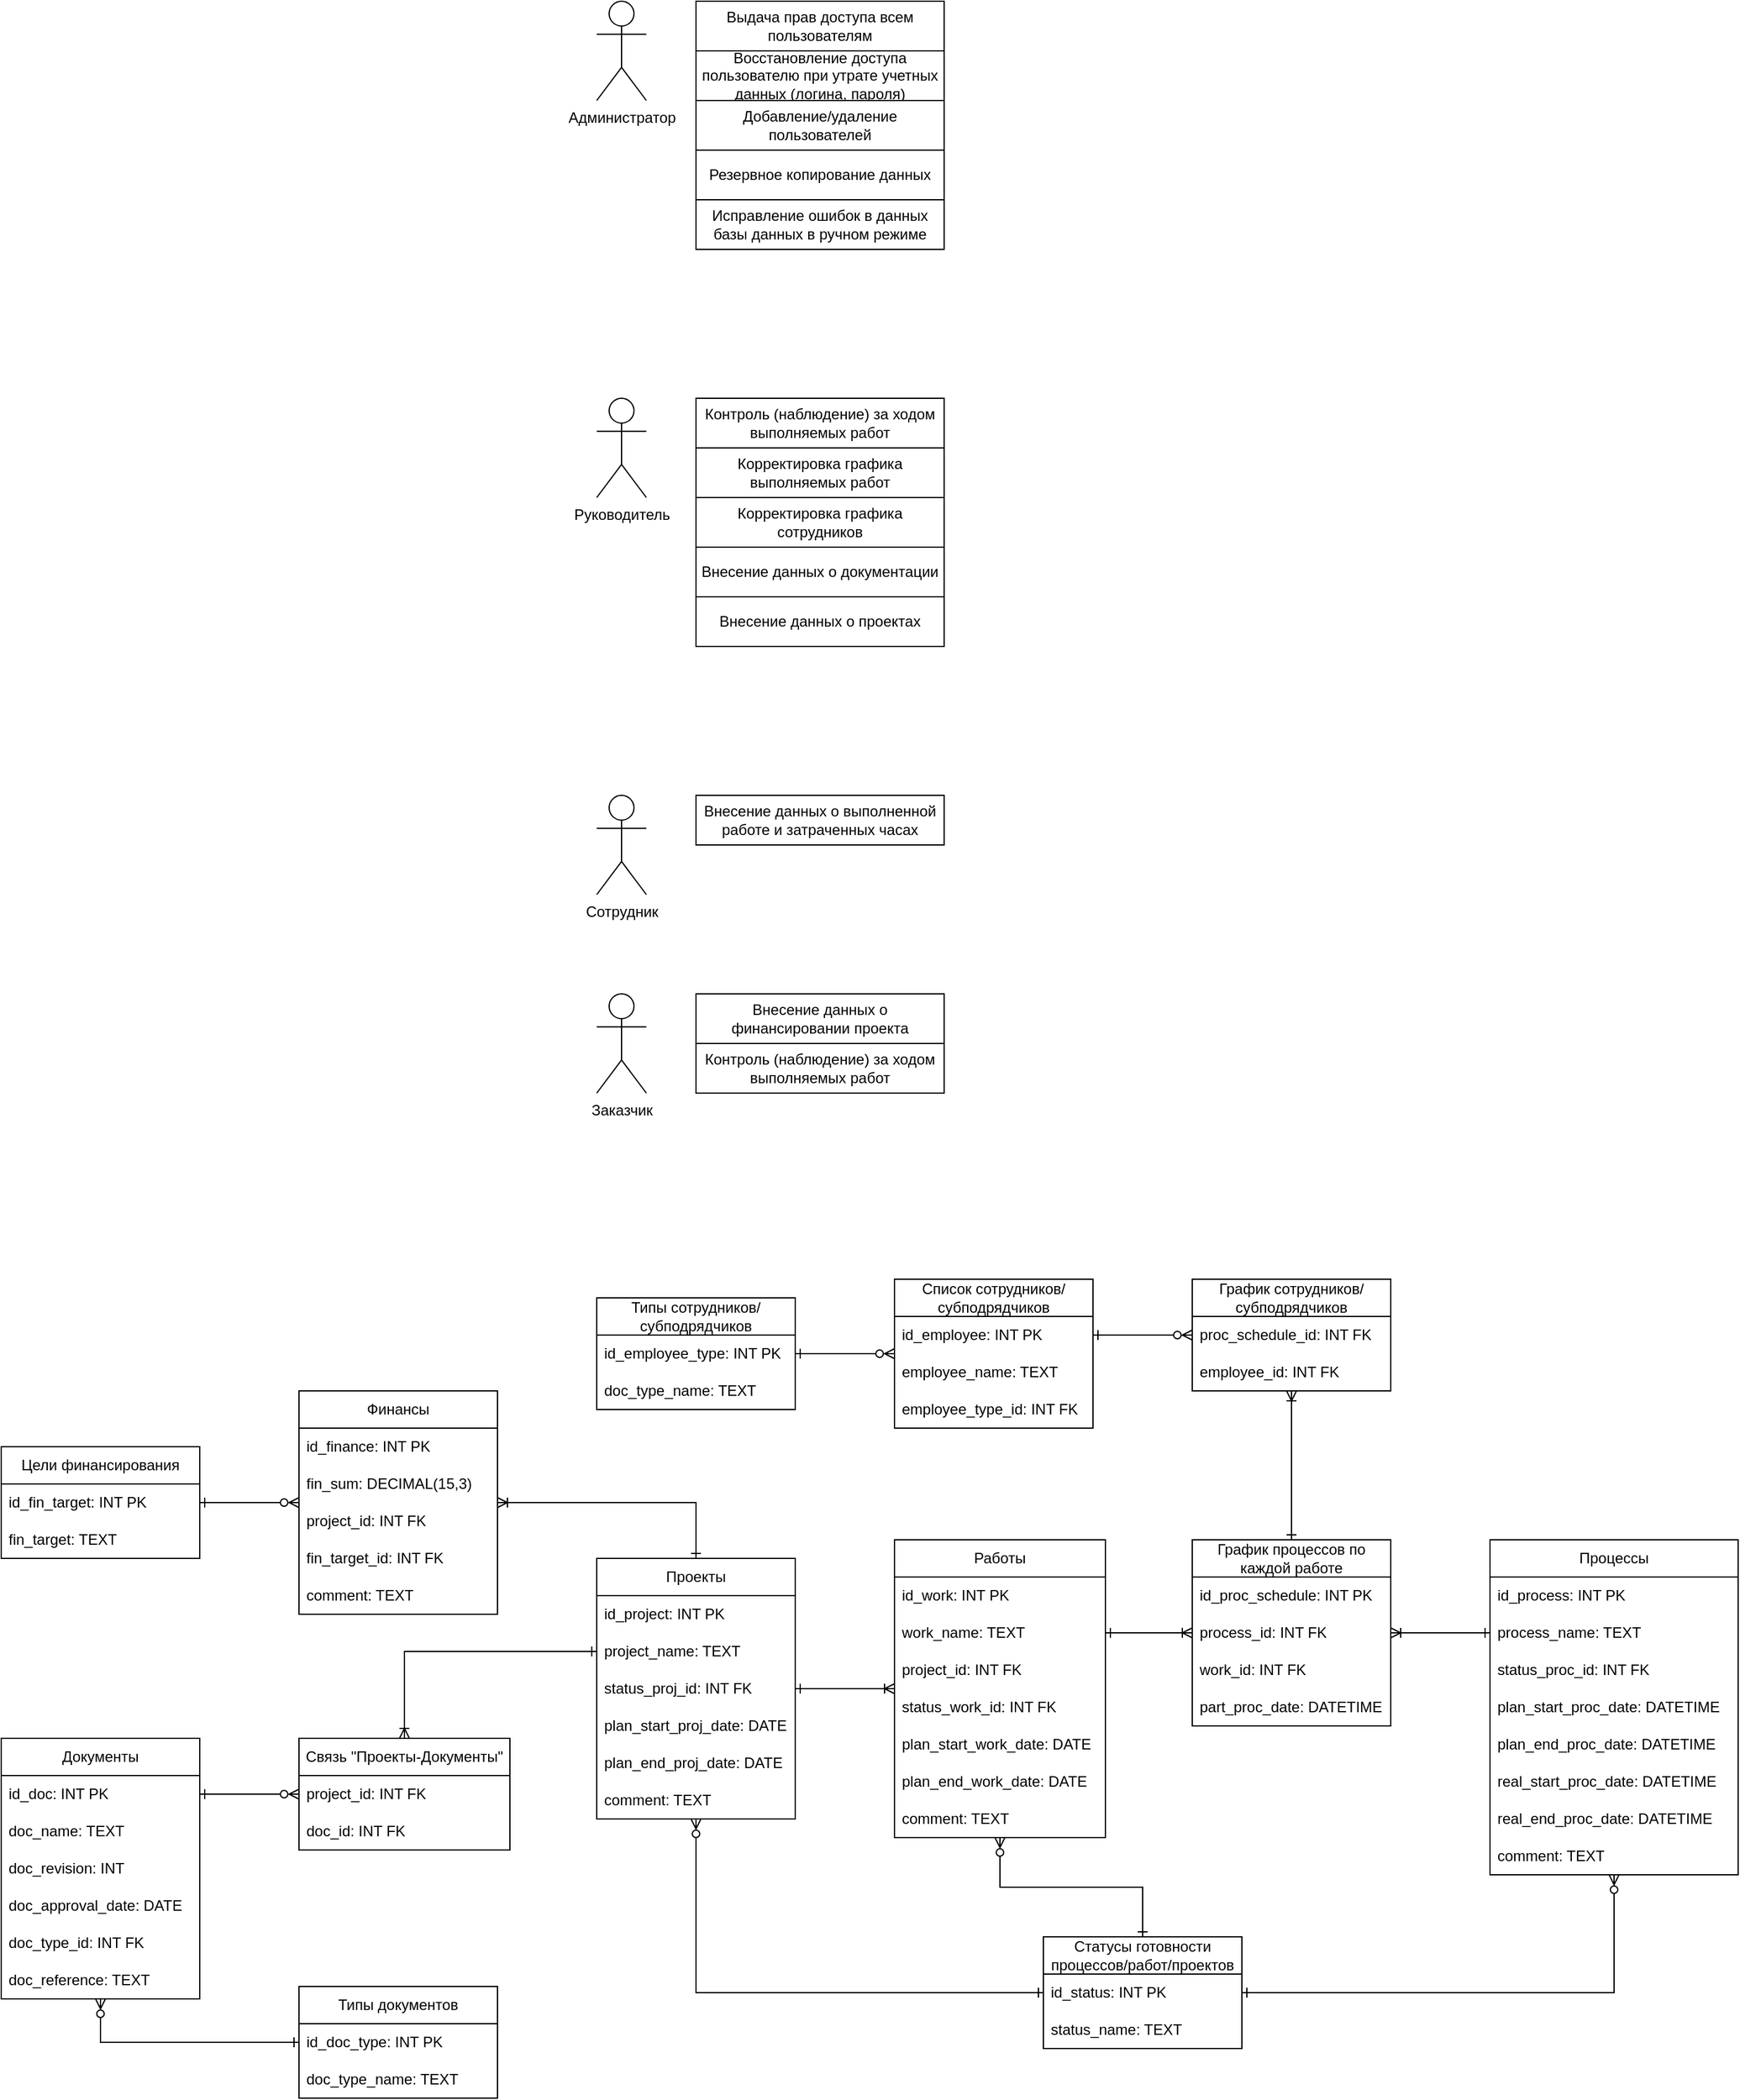 <mxfile version="20.8.16" type="device"><diagram name="Страница 1" id="fmN9iyPUfNRFWjDnkUL7"><mxGraphModel dx="2261" dy="844" grid="1" gridSize="10" guides="1" tooltips="1" connect="1" arrows="1" fold="1" page="1" pageScale="1" pageWidth="827" pageHeight="1169" math="0" shadow="0"><root><mxCell id="0"/><mxCell id="1" parent="0"/><mxCell id="URgzdsY_pDpGxQ0iiPuo-1" value="Администратор" style="shape=umlActor;verticalLabelPosition=bottom;verticalAlign=top;html=1;outlineConnect=0;" parent="1" vertex="1"><mxGeometry x="40" y="40" width="40" height="80" as="geometry"/></mxCell><mxCell id="URgzdsY_pDpGxQ0iiPuo-2" value="Руководитель" style="shape=umlActor;verticalLabelPosition=bottom;verticalAlign=top;html=1;outlineConnect=0;" parent="1" vertex="1"><mxGeometry x="40" y="360" width="40" height="80" as="geometry"/></mxCell><mxCell id="URgzdsY_pDpGxQ0iiPuo-4" value="Сотрудник" style="shape=umlActor;verticalLabelPosition=bottom;verticalAlign=top;html=1;outlineConnect=0;" parent="1" vertex="1"><mxGeometry x="40" y="680" width="40" height="80" as="geometry"/></mxCell><mxCell id="URgzdsY_pDpGxQ0iiPuo-5" value="Заказчик" style="shape=umlActor;verticalLabelPosition=bottom;verticalAlign=top;html=1;outlineConnect=0;" parent="1" vertex="1"><mxGeometry x="40" y="840" width="40" height="80" as="geometry"/></mxCell><mxCell id="URgzdsY_pDpGxQ0iiPuo-7" value="Выдача прав доступа всем пользователям" style="rounded=0;whiteSpace=wrap;html=1;" parent="1" vertex="1"><mxGeometry x="120" y="40" width="200" height="40" as="geometry"/></mxCell><mxCell id="URgzdsY_pDpGxQ0iiPuo-8" value="Восстановление доступа пользователю при утрате учетных данных (логина, пароля)" style="rounded=0;whiteSpace=wrap;html=1;" parent="1" vertex="1"><mxGeometry x="120" y="80" width="200" height="40" as="geometry"/></mxCell><mxCell id="URgzdsY_pDpGxQ0iiPuo-9" value="Добавление/удаление пользователей" style="rounded=0;whiteSpace=wrap;html=1;" parent="1" vertex="1"><mxGeometry x="120" y="120" width="200" height="40" as="geometry"/></mxCell><mxCell id="URgzdsY_pDpGxQ0iiPuo-10" value="Резервное копирование данных" style="rounded=0;whiteSpace=wrap;html=1;" parent="1" vertex="1"><mxGeometry x="120" y="160" width="200" height="40" as="geometry"/></mxCell><mxCell id="URgzdsY_pDpGxQ0iiPuo-11" value="Исправление ошибок в данных базы данных в ручном режиме" style="rounded=0;whiteSpace=wrap;html=1;" parent="1" vertex="1"><mxGeometry x="120" y="200" width="200" height="40" as="geometry"/></mxCell><mxCell id="URgzdsY_pDpGxQ0iiPuo-12" value="Контроль (наблюдение) за ходом выполняемых работ" style="rounded=0;whiteSpace=wrap;html=1;" parent="1" vertex="1"><mxGeometry x="120" y="360" width="200" height="40" as="geometry"/></mxCell><mxCell id="URgzdsY_pDpGxQ0iiPuo-13" value="Корректировка графика выполняемых работ" style="rounded=0;whiteSpace=wrap;html=1;" parent="1" vertex="1"><mxGeometry x="120" y="400" width="200" height="40" as="geometry"/></mxCell><mxCell id="URgzdsY_pDpGxQ0iiPuo-14" value="Корректировка графика сотрудников" style="rounded=0;whiteSpace=wrap;html=1;" parent="1" vertex="1"><mxGeometry x="120" y="440" width="200" height="40" as="geometry"/></mxCell><mxCell id="URgzdsY_pDpGxQ0iiPuo-15" value="Внесение данных о документации" style="rounded=0;whiteSpace=wrap;html=1;" parent="1" vertex="1"><mxGeometry x="120" y="480" width="200" height="40" as="geometry"/></mxCell><mxCell id="URgzdsY_pDpGxQ0iiPuo-16" value="Внесение данных о выполненной работе и затраченных часах" style="rounded=0;whiteSpace=wrap;html=1;" parent="1" vertex="1"><mxGeometry x="120" y="680" width="200" height="40" as="geometry"/></mxCell><mxCell id="URgzdsY_pDpGxQ0iiPuo-18" value="Внесение данных о финансировании проекта" style="rounded=0;whiteSpace=wrap;html=1;" parent="1" vertex="1"><mxGeometry x="120" y="840" width="200" height="40" as="geometry"/></mxCell><mxCell id="URgzdsY_pDpGxQ0iiPuo-19" value="Внесение данных о проектах" style="rounded=0;whiteSpace=wrap;html=1;" parent="1" vertex="1"><mxGeometry x="120" y="520" width="200" height="40" as="geometry"/></mxCell><mxCell id="URgzdsY_pDpGxQ0iiPuo-20" value="Контроль (наблюдение) за ходом выполняемых работ" style="rounded=0;whiteSpace=wrap;html=1;" parent="1" vertex="1"><mxGeometry x="120" y="880" width="200" height="40" as="geometry"/></mxCell><mxCell id="NJq0uMpgnQqHu8FUsly3-77" style="edgeStyle=orthogonalEdgeStyle;rounded=0;orthogonalLoop=1;jettySize=auto;html=1;entryX=0;entryY=0.5;entryDx=0;entryDy=0;startArrow=ERzeroToMany;startFill=0;endArrow=ERone;endFill=0;" edge="1" parent="1" source="URgzdsY_pDpGxQ0iiPuo-29" target="NJq0uMpgnQqHu8FUsly3-2"><mxGeometry relative="1" as="geometry"/></mxCell><mxCell id="URgzdsY_pDpGxQ0iiPuo-29" value="Проекты" style="swimlane;fontStyle=0;childLayout=stackLayout;horizontal=1;startSize=30;horizontalStack=0;resizeParent=1;resizeParentMax=0;resizeLast=0;collapsible=1;marginBottom=0;whiteSpace=wrap;html=1;" parent="1" vertex="1"><mxGeometry x="40" y="1295" width="160" height="210" as="geometry"/></mxCell><mxCell id="URgzdsY_pDpGxQ0iiPuo-30" value="id_project: INT PK" style="text;strokeColor=none;fillColor=none;align=left;verticalAlign=middle;spacingLeft=4;spacingRight=4;overflow=hidden;points=[[0,0.5],[1,0.5]];portConstraint=eastwest;rotatable=0;whiteSpace=wrap;html=1;" parent="URgzdsY_pDpGxQ0iiPuo-29" vertex="1"><mxGeometry y="30" width="160" height="30" as="geometry"/></mxCell><mxCell id="NJq0uMpgnQqHu8FUsly3-47" value="project_name: TEXT" style="text;strokeColor=none;fillColor=none;align=left;verticalAlign=middle;spacingLeft=4;spacingRight=4;overflow=hidden;points=[[0,0.5],[1,0.5]];portConstraint=eastwest;rotatable=0;whiteSpace=wrap;html=1;" vertex="1" parent="URgzdsY_pDpGxQ0iiPuo-29"><mxGeometry y="60" width="160" height="30" as="geometry"/></mxCell><mxCell id="NJq0uMpgnQqHu8FUsly3-48" value="status_proj_id: INT FK" style="text;strokeColor=none;fillColor=none;align=left;verticalAlign=middle;spacingLeft=4;spacingRight=4;overflow=hidden;points=[[0,0.5],[1,0.5]];portConstraint=eastwest;rotatable=0;whiteSpace=wrap;html=1;" vertex="1" parent="URgzdsY_pDpGxQ0iiPuo-29"><mxGeometry y="90" width="160" height="30" as="geometry"/></mxCell><mxCell id="URgzdsY_pDpGxQ0iiPuo-31" value="plan_start_proj_date: DATE" style="text;strokeColor=none;fillColor=none;align=left;verticalAlign=middle;spacingLeft=4;spacingRight=4;overflow=hidden;points=[[0,0.5],[1,0.5]];portConstraint=eastwest;rotatable=0;whiteSpace=wrap;html=1;" parent="URgzdsY_pDpGxQ0iiPuo-29" vertex="1"><mxGeometry y="120" width="160" height="30" as="geometry"/></mxCell><mxCell id="NJq0uMpgnQqHu8FUsly3-49" value="plan_end_proj_date: DATE" style="text;strokeColor=none;fillColor=none;align=left;verticalAlign=middle;spacingLeft=4;spacingRight=4;overflow=hidden;points=[[0,0.5],[1,0.5]];portConstraint=eastwest;rotatable=0;whiteSpace=wrap;html=1;" vertex="1" parent="URgzdsY_pDpGxQ0iiPuo-29"><mxGeometry y="150" width="160" height="30" as="geometry"/></mxCell><mxCell id="URgzdsY_pDpGxQ0iiPuo-32" value="comment: TEXT" style="text;strokeColor=none;fillColor=none;align=left;verticalAlign=middle;spacingLeft=4;spacingRight=4;overflow=hidden;points=[[0,0.5],[1,0.5]];portConstraint=eastwest;rotatable=0;whiteSpace=wrap;html=1;" parent="URgzdsY_pDpGxQ0iiPuo-29" vertex="1"><mxGeometry y="180" width="160" height="30" as="geometry"/></mxCell><mxCell id="NJq0uMpgnQqHu8FUsly3-1" value="Статусы готовности процессов/работ/проектов" style="swimlane;fontStyle=0;childLayout=stackLayout;horizontal=1;startSize=30;horizontalStack=0;resizeParent=1;resizeParentMax=0;resizeLast=0;collapsible=1;marginBottom=0;whiteSpace=wrap;html=1;" vertex="1" parent="1"><mxGeometry x="400" y="1600" width="160" height="90" as="geometry"/></mxCell><mxCell id="NJq0uMpgnQqHu8FUsly3-2" value="id_status: INT PK" style="text;strokeColor=none;fillColor=none;align=left;verticalAlign=middle;spacingLeft=4;spacingRight=4;overflow=hidden;points=[[0,0.5],[1,0.5]];portConstraint=eastwest;rotatable=0;whiteSpace=wrap;html=1;" vertex="1" parent="NJq0uMpgnQqHu8FUsly3-1"><mxGeometry y="30" width="160" height="30" as="geometry"/></mxCell><mxCell id="NJq0uMpgnQqHu8FUsly3-3" value="status_name: TEXT" style="text;strokeColor=none;fillColor=none;align=left;verticalAlign=middle;spacingLeft=4;spacingRight=4;overflow=hidden;points=[[0,0.5],[1,0.5]];portConstraint=eastwest;rotatable=0;whiteSpace=wrap;html=1;" vertex="1" parent="NJq0uMpgnQqHu8FUsly3-1"><mxGeometry y="60" width="160" height="30" as="geometry"/></mxCell><mxCell id="NJq0uMpgnQqHu8FUsly3-90" style="edgeStyle=orthogonalEdgeStyle;rounded=0;orthogonalLoop=1;jettySize=auto;html=1;entryX=1;entryY=0.5;entryDx=0;entryDy=0;endArrow=ERone;endFill=0;startArrow=ERzeroToMany;startFill=0;" edge="1" parent="1" source="NJq0uMpgnQqHu8FUsly3-5" target="NJq0uMpgnQqHu8FUsly3-42"><mxGeometry relative="1" as="geometry"/></mxCell><mxCell id="NJq0uMpgnQqHu8FUsly3-91" style="edgeStyle=orthogonalEdgeStyle;rounded=0;orthogonalLoop=1;jettySize=auto;html=1;entryX=0.5;entryY=0;entryDx=0;entryDy=0;startArrow=ERoneToMany;startFill=0;endArrow=ERone;endFill=0;" edge="1" parent="1" source="NJq0uMpgnQqHu8FUsly3-5" target="URgzdsY_pDpGxQ0iiPuo-29"><mxGeometry relative="1" as="geometry"/></mxCell><mxCell id="NJq0uMpgnQqHu8FUsly3-5" value="Финансы" style="swimlane;fontStyle=0;childLayout=stackLayout;horizontal=1;startSize=30;horizontalStack=0;resizeParent=1;resizeParentMax=0;resizeLast=0;collapsible=1;marginBottom=0;whiteSpace=wrap;html=1;" vertex="1" parent="1"><mxGeometry x="-200" y="1160" width="160" height="180" as="geometry"/></mxCell><mxCell id="NJq0uMpgnQqHu8FUsly3-6" value="id_finance: INT PK" style="text;strokeColor=none;fillColor=none;align=left;verticalAlign=middle;spacingLeft=4;spacingRight=4;overflow=hidden;points=[[0,0.5],[1,0.5]];portConstraint=eastwest;rotatable=0;whiteSpace=wrap;html=1;" vertex="1" parent="NJq0uMpgnQqHu8FUsly3-5"><mxGeometry y="30" width="160" height="30" as="geometry"/></mxCell><mxCell id="NJq0uMpgnQqHu8FUsly3-7" value="fin_sum: DECIMAL(15,3)" style="text;strokeColor=none;fillColor=none;align=left;verticalAlign=middle;spacingLeft=4;spacingRight=4;overflow=hidden;points=[[0,0.5],[1,0.5]];portConstraint=eastwest;rotatable=0;whiteSpace=wrap;html=1;" vertex="1" parent="NJq0uMpgnQqHu8FUsly3-5"><mxGeometry y="60" width="160" height="30" as="geometry"/></mxCell><mxCell id="NJq0uMpgnQqHu8FUsly3-92" value="project_id: INT FK" style="text;strokeColor=none;fillColor=none;align=left;verticalAlign=middle;spacingLeft=4;spacingRight=4;overflow=hidden;points=[[0,0.5],[1,0.5]];portConstraint=eastwest;rotatable=0;whiteSpace=wrap;html=1;" vertex="1" parent="NJq0uMpgnQqHu8FUsly3-5"><mxGeometry y="90" width="160" height="30" as="geometry"/></mxCell><mxCell id="NJq0uMpgnQqHu8FUsly3-8" value="fin_target_id: INT FK" style="text;strokeColor=none;fillColor=none;align=left;verticalAlign=middle;spacingLeft=4;spacingRight=4;overflow=hidden;points=[[0,0.5],[1,0.5]];portConstraint=eastwest;rotatable=0;whiteSpace=wrap;html=1;" vertex="1" parent="NJq0uMpgnQqHu8FUsly3-5"><mxGeometry y="120" width="160" height="30" as="geometry"/></mxCell><mxCell id="NJq0uMpgnQqHu8FUsly3-53" value="comment: TEXT" style="text;strokeColor=none;fillColor=none;align=left;verticalAlign=middle;spacingLeft=4;spacingRight=4;overflow=hidden;points=[[0,0.5],[1,0.5]];portConstraint=eastwest;rotatable=0;whiteSpace=wrap;html=1;" vertex="1" parent="NJq0uMpgnQqHu8FUsly3-5"><mxGeometry y="150" width="160" height="30" as="geometry"/></mxCell><mxCell id="NJq0uMpgnQqHu8FUsly3-88" style="edgeStyle=orthogonalEdgeStyle;rounded=0;orthogonalLoop=1;jettySize=auto;html=1;entryX=0;entryY=0.5;entryDx=0;entryDy=0;startArrow=ERzeroToMany;startFill=0;endArrow=ERone;endFill=0;" edge="1" parent="1" source="NJq0uMpgnQqHu8FUsly3-9" target="NJq0uMpgnQqHu8FUsly3-38"><mxGeometry relative="1" as="geometry"/></mxCell><mxCell id="NJq0uMpgnQqHu8FUsly3-9" value="Документы" style="swimlane;fontStyle=0;childLayout=stackLayout;horizontal=1;startSize=30;horizontalStack=0;resizeParent=1;resizeParentMax=0;resizeLast=0;collapsible=1;marginBottom=0;whiteSpace=wrap;html=1;" vertex="1" parent="1"><mxGeometry x="-440" y="1440" width="160" height="210" as="geometry"/></mxCell><mxCell id="NJq0uMpgnQqHu8FUsly3-10" value="id_doc: INT PK" style="text;strokeColor=none;fillColor=none;align=left;verticalAlign=middle;spacingLeft=4;spacingRight=4;overflow=hidden;points=[[0,0.5],[1,0.5]];portConstraint=eastwest;rotatable=0;whiteSpace=wrap;html=1;" vertex="1" parent="NJq0uMpgnQqHu8FUsly3-9"><mxGeometry y="30" width="160" height="30" as="geometry"/></mxCell><mxCell id="NJq0uMpgnQqHu8FUsly3-12" value="doc_name: TEXT" style="text;strokeColor=none;fillColor=none;align=left;verticalAlign=middle;spacingLeft=4;spacingRight=4;overflow=hidden;points=[[0,0.5],[1,0.5]];portConstraint=eastwest;rotatable=0;whiteSpace=wrap;html=1;" vertex="1" parent="NJq0uMpgnQqHu8FUsly3-9"><mxGeometry y="60" width="160" height="30" as="geometry"/></mxCell><mxCell id="NJq0uMpgnQqHu8FUsly3-54" value="doc_revision: INT" style="text;strokeColor=none;fillColor=none;align=left;verticalAlign=middle;spacingLeft=4;spacingRight=4;overflow=hidden;points=[[0,0.5],[1,0.5]];portConstraint=eastwest;rotatable=0;whiteSpace=wrap;html=1;" vertex="1" parent="NJq0uMpgnQqHu8FUsly3-9"><mxGeometry y="90" width="160" height="30" as="geometry"/></mxCell><mxCell id="NJq0uMpgnQqHu8FUsly3-55" value="doc_approval_date: DATE" style="text;strokeColor=none;fillColor=none;align=left;verticalAlign=middle;spacingLeft=4;spacingRight=4;overflow=hidden;points=[[0,0.5],[1,0.5]];portConstraint=eastwest;rotatable=0;whiteSpace=wrap;html=1;" vertex="1" parent="NJq0uMpgnQqHu8FUsly3-9"><mxGeometry y="120" width="160" height="30" as="geometry"/></mxCell><mxCell id="NJq0uMpgnQqHu8FUsly3-62" value="doc_type_id: INT FK" style="text;strokeColor=none;fillColor=none;align=left;verticalAlign=middle;spacingLeft=4;spacingRight=4;overflow=hidden;points=[[0,0.5],[1,0.5]];portConstraint=eastwest;rotatable=0;whiteSpace=wrap;html=1;" vertex="1" parent="NJq0uMpgnQqHu8FUsly3-9"><mxGeometry y="150" width="160" height="30" as="geometry"/></mxCell><mxCell id="NJq0uMpgnQqHu8FUsly3-11" value="doc_reference: TEXT" style="text;strokeColor=none;fillColor=none;align=left;verticalAlign=middle;spacingLeft=4;spacingRight=4;overflow=hidden;points=[[0,0.5],[1,0.5]];portConstraint=eastwest;rotatable=0;whiteSpace=wrap;html=1;" vertex="1" parent="NJq0uMpgnQqHu8FUsly3-9"><mxGeometry y="180" width="160" height="30" as="geometry"/></mxCell><mxCell id="NJq0uMpgnQqHu8FUsly3-78" style="edgeStyle=orthogonalEdgeStyle;rounded=0;orthogonalLoop=1;jettySize=auto;html=1;entryX=0.5;entryY=0;entryDx=0;entryDy=0;startArrow=ERzeroToMany;startFill=0;endArrow=ERone;endFill=0;" edge="1" parent="1" source="NJq0uMpgnQqHu8FUsly3-13" target="NJq0uMpgnQqHu8FUsly3-1"><mxGeometry relative="1" as="geometry"/></mxCell><mxCell id="NJq0uMpgnQqHu8FUsly3-93" style="edgeStyle=orthogonalEdgeStyle;rounded=0;orthogonalLoop=1;jettySize=auto;html=1;entryX=1;entryY=0.5;entryDx=0;entryDy=0;startArrow=ERoneToMany;startFill=0;endArrow=ERone;endFill=0;" edge="1" parent="1" source="NJq0uMpgnQqHu8FUsly3-13" target="NJq0uMpgnQqHu8FUsly3-48"><mxGeometry relative="1" as="geometry"/></mxCell><mxCell id="NJq0uMpgnQqHu8FUsly3-13" value="Работы" style="swimlane;fontStyle=0;childLayout=stackLayout;horizontal=1;startSize=30;horizontalStack=0;resizeParent=1;resizeParentMax=0;resizeLast=0;collapsible=1;marginBottom=0;whiteSpace=wrap;html=1;" vertex="1" parent="1"><mxGeometry x="280" y="1280" width="170" height="240" as="geometry"/></mxCell><mxCell id="NJq0uMpgnQqHu8FUsly3-14" value="id_work: INT PK" style="text;strokeColor=none;fillColor=none;align=left;verticalAlign=middle;spacingLeft=4;spacingRight=4;overflow=hidden;points=[[0,0.5],[1,0.5]];portConstraint=eastwest;rotatable=0;whiteSpace=wrap;html=1;" vertex="1" parent="NJq0uMpgnQqHu8FUsly3-13"><mxGeometry y="30" width="170" height="30" as="geometry"/></mxCell><mxCell id="NJq0uMpgnQqHu8FUsly3-15" value="work_name: TEXT" style="text;strokeColor=none;fillColor=none;align=left;verticalAlign=middle;spacingLeft=4;spacingRight=4;overflow=hidden;points=[[0,0.5],[1,0.5]];portConstraint=eastwest;rotatable=0;whiteSpace=wrap;html=1;" vertex="1" parent="NJq0uMpgnQqHu8FUsly3-13"><mxGeometry y="60" width="170" height="30" as="geometry"/></mxCell><mxCell id="NJq0uMpgnQqHu8FUsly3-51" value="project_id: INT FK" style="text;strokeColor=none;fillColor=none;align=left;verticalAlign=middle;spacingLeft=4;spacingRight=4;overflow=hidden;points=[[0,0.5],[1,0.5]];portConstraint=eastwest;rotatable=0;whiteSpace=wrap;html=1;" vertex="1" parent="NJq0uMpgnQqHu8FUsly3-13"><mxGeometry y="90" width="170" height="30" as="geometry"/></mxCell><mxCell id="NJq0uMpgnQqHu8FUsly3-75" value="status_work_id: INT FK" style="text;strokeColor=none;fillColor=none;align=left;verticalAlign=middle;spacingLeft=4;spacingRight=4;overflow=hidden;points=[[0,0.5],[1,0.5]];portConstraint=eastwest;rotatable=0;whiteSpace=wrap;html=1;" vertex="1" parent="NJq0uMpgnQqHu8FUsly3-13"><mxGeometry y="120" width="170" height="30" as="geometry"/></mxCell><mxCell id="NJq0uMpgnQqHu8FUsly3-16" value="plan_start_work_date: DATE" style="text;strokeColor=none;fillColor=none;align=left;verticalAlign=middle;spacingLeft=4;spacingRight=4;overflow=hidden;points=[[0,0.5],[1,0.5]];portConstraint=eastwest;rotatable=0;whiteSpace=wrap;html=1;" vertex="1" parent="NJq0uMpgnQqHu8FUsly3-13"><mxGeometry y="150" width="170" height="30" as="geometry"/></mxCell><mxCell id="NJq0uMpgnQqHu8FUsly3-52" value="plan_end_work_date: DATE" style="text;strokeColor=none;fillColor=none;align=left;verticalAlign=middle;spacingLeft=4;spacingRight=4;overflow=hidden;points=[[0,0.5],[1,0.5]];portConstraint=eastwest;rotatable=0;whiteSpace=wrap;html=1;" vertex="1" parent="NJq0uMpgnQqHu8FUsly3-13"><mxGeometry y="180" width="170" height="30" as="geometry"/></mxCell><mxCell id="NJq0uMpgnQqHu8FUsly3-69" value="comment: TEXT" style="text;strokeColor=none;fillColor=none;align=left;verticalAlign=middle;spacingLeft=4;spacingRight=4;overflow=hidden;points=[[0,0.5],[1,0.5]];portConstraint=eastwest;rotatable=0;whiteSpace=wrap;html=1;" vertex="1" parent="NJq0uMpgnQqHu8FUsly3-13"><mxGeometry y="210" width="170" height="30" as="geometry"/></mxCell><mxCell id="NJq0uMpgnQqHu8FUsly3-80" style="edgeStyle=orthogonalEdgeStyle;rounded=0;orthogonalLoop=1;jettySize=auto;html=1;entryX=1;entryY=0.5;entryDx=0;entryDy=0;startArrow=ERoneToMany;startFill=0;endArrow=ERone;endFill=0;" edge="1" parent="1" source="NJq0uMpgnQqHu8FUsly3-17" target="NJq0uMpgnQqHu8FUsly3-15"><mxGeometry relative="1" as="geometry"/></mxCell><mxCell id="NJq0uMpgnQqHu8FUsly3-81" style="edgeStyle=orthogonalEdgeStyle;rounded=0;orthogonalLoop=1;jettySize=auto;html=1;entryX=0;entryY=0.5;entryDx=0;entryDy=0;startArrow=ERoneToMany;startFill=0;endArrow=ERone;endFill=0;" edge="1" parent="1" source="NJq0uMpgnQqHu8FUsly3-17" target="NJq0uMpgnQqHu8FUsly3-66"><mxGeometry relative="1" as="geometry"/></mxCell><mxCell id="NJq0uMpgnQqHu8FUsly3-17" value="График процессов по каждой работе" style="swimlane;fontStyle=0;childLayout=stackLayout;horizontal=1;startSize=30;horizontalStack=0;resizeParent=1;resizeParentMax=0;resizeLast=0;collapsible=1;marginBottom=0;whiteSpace=wrap;html=1;" vertex="1" parent="1"><mxGeometry x="520" y="1280" width="160" height="150" as="geometry"/></mxCell><mxCell id="NJq0uMpgnQqHu8FUsly3-18" value="id_proc_schedule: INT PK" style="text;strokeColor=none;fillColor=none;align=left;verticalAlign=middle;spacingLeft=4;spacingRight=4;overflow=hidden;points=[[0,0.5],[1,0.5]];portConstraint=eastwest;rotatable=0;whiteSpace=wrap;html=1;" vertex="1" parent="NJq0uMpgnQqHu8FUsly3-17"><mxGeometry y="30" width="160" height="30" as="geometry"/></mxCell><mxCell id="NJq0uMpgnQqHu8FUsly3-19" value="process_id: INT FK" style="text;strokeColor=none;fillColor=none;align=left;verticalAlign=middle;spacingLeft=4;spacingRight=4;overflow=hidden;points=[[0,0.5],[1,0.5]];portConstraint=eastwest;rotatable=0;whiteSpace=wrap;html=1;" vertex="1" parent="NJq0uMpgnQqHu8FUsly3-17"><mxGeometry y="60" width="160" height="30" as="geometry"/></mxCell><mxCell id="NJq0uMpgnQqHu8FUsly3-20" value="work_id: INT FK" style="text;strokeColor=none;fillColor=none;align=left;verticalAlign=middle;spacingLeft=4;spacingRight=4;overflow=hidden;points=[[0,0.5],[1,0.5]];portConstraint=eastwest;rotatable=0;whiteSpace=wrap;html=1;" vertex="1" parent="NJq0uMpgnQqHu8FUsly3-17"><mxGeometry y="90" width="160" height="30" as="geometry"/></mxCell><mxCell id="NJq0uMpgnQqHu8FUsly3-71" value="part_proc_date: DATETIME" style="text;strokeColor=none;fillColor=none;align=left;verticalAlign=middle;spacingLeft=4;spacingRight=4;overflow=hidden;points=[[0,0.5],[1,0.5]];portConstraint=eastwest;rotatable=0;whiteSpace=wrap;html=1;" vertex="1" parent="NJq0uMpgnQqHu8FUsly3-17"><mxGeometry y="120" width="160" height="30" as="geometry"/></mxCell><mxCell id="NJq0uMpgnQqHu8FUsly3-79" style="edgeStyle=orthogonalEdgeStyle;rounded=0;orthogonalLoop=1;jettySize=auto;html=1;entryX=1;entryY=0.5;entryDx=0;entryDy=0;startArrow=ERzeroToMany;startFill=0;endArrow=ERone;endFill=0;" edge="1" parent="1" source="NJq0uMpgnQqHu8FUsly3-21" target="NJq0uMpgnQqHu8FUsly3-2"><mxGeometry relative="1" as="geometry"/></mxCell><mxCell id="NJq0uMpgnQqHu8FUsly3-21" value="Процессы" style="swimlane;fontStyle=0;childLayout=stackLayout;horizontal=1;startSize=30;horizontalStack=0;resizeParent=1;resizeParentMax=0;resizeLast=0;collapsible=1;marginBottom=0;whiteSpace=wrap;html=1;" vertex="1" parent="1"><mxGeometry x="760" y="1280" width="200" height="270" as="geometry"/></mxCell><mxCell id="NJq0uMpgnQqHu8FUsly3-22" value="id_process: INT PK" style="text;strokeColor=none;fillColor=none;align=left;verticalAlign=middle;spacingLeft=4;spacingRight=4;overflow=hidden;points=[[0,0.5],[1,0.5]];portConstraint=eastwest;rotatable=0;whiteSpace=wrap;html=1;" vertex="1" parent="NJq0uMpgnQqHu8FUsly3-21"><mxGeometry y="30" width="200" height="30" as="geometry"/></mxCell><mxCell id="NJq0uMpgnQqHu8FUsly3-66" value="process_name: TEXT" style="text;strokeColor=none;fillColor=none;align=left;verticalAlign=middle;spacingLeft=4;spacingRight=4;overflow=hidden;points=[[0,0.5],[1,0.5]];portConstraint=eastwest;rotatable=0;whiteSpace=wrap;html=1;" vertex="1" parent="NJq0uMpgnQqHu8FUsly3-21"><mxGeometry y="60" width="200" height="30" as="geometry"/></mxCell><mxCell id="NJq0uMpgnQqHu8FUsly3-76" value="status_proc_id: INT FK" style="text;strokeColor=none;fillColor=none;align=left;verticalAlign=middle;spacingLeft=4;spacingRight=4;overflow=hidden;points=[[0,0.5],[1,0.5]];portConstraint=eastwest;rotatable=0;whiteSpace=wrap;html=1;" vertex="1" parent="NJq0uMpgnQqHu8FUsly3-21"><mxGeometry y="90" width="200" height="30" as="geometry"/></mxCell><mxCell id="NJq0uMpgnQqHu8FUsly3-23" value="plan_start_proc_date: DATETIME" style="text;strokeColor=none;fillColor=none;align=left;verticalAlign=middle;spacingLeft=4;spacingRight=4;overflow=hidden;points=[[0,0.5],[1,0.5]];portConstraint=eastwest;rotatable=0;whiteSpace=wrap;html=1;" vertex="1" parent="NJq0uMpgnQqHu8FUsly3-21"><mxGeometry y="120" width="200" height="30" as="geometry"/></mxCell><mxCell id="NJq0uMpgnQqHu8FUsly3-24" value="plan_end_proc_date: DATETIME" style="text;strokeColor=none;fillColor=none;align=left;verticalAlign=middle;spacingLeft=4;spacingRight=4;overflow=hidden;points=[[0,0.5],[1,0.5]];portConstraint=eastwest;rotatable=0;whiteSpace=wrap;html=1;" vertex="1" parent="NJq0uMpgnQqHu8FUsly3-21"><mxGeometry y="150" width="200" height="30" as="geometry"/></mxCell><mxCell id="NJq0uMpgnQqHu8FUsly3-72" value="real_start_proc_date: DATETIME" style="text;strokeColor=none;fillColor=none;align=left;verticalAlign=middle;spacingLeft=4;spacingRight=4;overflow=hidden;points=[[0,0.5],[1,0.5]];portConstraint=eastwest;rotatable=0;whiteSpace=wrap;html=1;" vertex="1" parent="NJq0uMpgnQqHu8FUsly3-21"><mxGeometry y="180" width="200" height="30" as="geometry"/></mxCell><mxCell id="NJq0uMpgnQqHu8FUsly3-74" value="real_end_proc_date: DATETIME" style="text;strokeColor=none;fillColor=none;align=left;verticalAlign=middle;spacingLeft=4;spacingRight=4;overflow=hidden;points=[[0,0.5],[1,0.5]];portConstraint=eastwest;rotatable=0;whiteSpace=wrap;html=1;" vertex="1" parent="NJq0uMpgnQqHu8FUsly3-21"><mxGeometry y="210" width="200" height="30" as="geometry"/></mxCell><mxCell id="NJq0uMpgnQqHu8FUsly3-70" value="comment: TEXT" style="text;strokeColor=none;fillColor=none;align=left;verticalAlign=middle;spacingLeft=4;spacingRight=4;overflow=hidden;points=[[0,0.5],[1,0.5]];portConstraint=eastwest;rotatable=0;whiteSpace=wrap;html=1;" vertex="1" parent="NJq0uMpgnQqHu8FUsly3-21"><mxGeometry y="240" width="200" height="30" as="geometry"/></mxCell><mxCell id="NJq0uMpgnQqHu8FUsly3-83" style="edgeStyle=orthogonalEdgeStyle;rounded=0;orthogonalLoop=1;jettySize=auto;html=1;entryX=1;entryY=0.5;entryDx=0;entryDy=0;startArrow=ERzeroToMany;startFill=0;endArrow=ERone;endFill=0;" edge="1" parent="1" source="NJq0uMpgnQqHu8FUsly3-25" target="NJq0uMpgnQqHu8FUsly3-34"><mxGeometry relative="1" as="geometry"/></mxCell><mxCell id="NJq0uMpgnQqHu8FUsly3-87" style="edgeStyle=orthogonalEdgeStyle;rounded=0;orthogonalLoop=1;jettySize=auto;html=1;entryX=0.5;entryY=0;entryDx=0;entryDy=0;startArrow=ERoneToMany;startFill=0;endArrow=ERone;endFill=0;" edge="1" parent="1" source="NJq0uMpgnQqHu8FUsly3-25" target="NJq0uMpgnQqHu8FUsly3-17"><mxGeometry relative="1" as="geometry"/></mxCell><mxCell id="NJq0uMpgnQqHu8FUsly3-25" value="График сотрудников/субподрядчиков" style="swimlane;fontStyle=0;childLayout=stackLayout;horizontal=1;startSize=30;horizontalStack=0;resizeParent=1;resizeParentMax=0;resizeLast=0;collapsible=1;marginBottom=0;whiteSpace=wrap;html=1;" vertex="1" parent="1"><mxGeometry x="520" y="1070" width="160" height="90" as="geometry"/></mxCell><mxCell id="NJq0uMpgnQqHu8FUsly3-26" value="proc_schedule_id: INT FK" style="text;strokeColor=none;fillColor=none;align=left;verticalAlign=middle;spacingLeft=4;spacingRight=4;overflow=hidden;points=[[0,0.5],[1,0.5]];portConstraint=eastwest;rotatable=0;whiteSpace=wrap;html=1;" vertex="1" parent="NJq0uMpgnQqHu8FUsly3-25"><mxGeometry y="30" width="160" height="30" as="geometry"/></mxCell><mxCell id="NJq0uMpgnQqHu8FUsly3-27" value="employee_id: INT FK" style="text;strokeColor=none;fillColor=none;align=left;verticalAlign=middle;spacingLeft=4;spacingRight=4;overflow=hidden;points=[[0,0.5],[1,0.5]];portConstraint=eastwest;rotatable=0;whiteSpace=wrap;html=1;" vertex="1" parent="NJq0uMpgnQqHu8FUsly3-25"><mxGeometry y="60" width="160" height="30" as="geometry"/></mxCell><mxCell id="NJq0uMpgnQqHu8FUsly3-85" style="edgeStyle=orthogonalEdgeStyle;rounded=0;orthogonalLoop=1;jettySize=auto;html=1;entryX=1;entryY=0.5;entryDx=0;entryDy=0;startArrow=ERzeroToMany;startFill=0;endArrow=ERone;endFill=0;" edge="1" parent="1" source="NJq0uMpgnQqHu8FUsly3-33" target="NJq0uMpgnQqHu8FUsly3-64"><mxGeometry relative="1" as="geometry"/></mxCell><mxCell id="NJq0uMpgnQqHu8FUsly3-33" value="Список сотрудников/субподрядчиков" style="swimlane;fontStyle=0;childLayout=stackLayout;horizontal=1;startSize=30;horizontalStack=0;resizeParent=1;resizeParentMax=0;resizeLast=0;collapsible=1;marginBottom=0;whiteSpace=wrap;html=1;" vertex="1" parent="1"><mxGeometry x="280" y="1070" width="160" height="120" as="geometry"/></mxCell><mxCell id="NJq0uMpgnQqHu8FUsly3-34" value="id_employee: INT PK" style="text;strokeColor=none;fillColor=none;align=left;verticalAlign=middle;spacingLeft=4;spacingRight=4;overflow=hidden;points=[[0,0.5],[1,0.5]];portConstraint=eastwest;rotatable=0;whiteSpace=wrap;html=1;" vertex="1" parent="NJq0uMpgnQqHu8FUsly3-33"><mxGeometry y="30" width="160" height="30" as="geometry"/></mxCell><mxCell id="NJq0uMpgnQqHu8FUsly3-36" value="employee_name: TEXT" style="text;strokeColor=none;fillColor=none;align=left;verticalAlign=middle;spacingLeft=4;spacingRight=4;overflow=hidden;points=[[0,0.5],[1,0.5]];portConstraint=eastwest;rotatable=0;whiteSpace=wrap;html=1;" vertex="1" parent="NJq0uMpgnQqHu8FUsly3-33"><mxGeometry y="60" width="160" height="30" as="geometry"/></mxCell><mxCell id="NJq0uMpgnQqHu8FUsly3-35" value="employee_type_id: INT FK" style="text;strokeColor=none;fillColor=none;align=left;verticalAlign=middle;spacingLeft=4;spacingRight=4;overflow=hidden;points=[[0,0.5],[1,0.5]];portConstraint=eastwest;rotatable=0;whiteSpace=wrap;html=1;" vertex="1" parent="NJq0uMpgnQqHu8FUsly3-33"><mxGeometry y="90" width="160" height="30" as="geometry"/></mxCell><mxCell id="NJq0uMpgnQqHu8FUsly3-37" value="Типы документов" style="swimlane;fontStyle=0;childLayout=stackLayout;horizontal=1;startSize=30;horizontalStack=0;resizeParent=1;resizeParentMax=0;resizeLast=0;collapsible=1;marginBottom=0;whiteSpace=wrap;html=1;" vertex="1" parent="1"><mxGeometry x="-200" y="1640" width="160" height="90" as="geometry"/></mxCell><mxCell id="NJq0uMpgnQqHu8FUsly3-38" value="id_doc_type: INT PK" style="text;strokeColor=none;fillColor=none;align=left;verticalAlign=middle;spacingLeft=4;spacingRight=4;overflow=hidden;points=[[0,0.5],[1,0.5]];portConstraint=eastwest;rotatable=0;whiteSpace=wrap;html=1;" vertex="1" parent="NJq0uMpgnQqHu8FUsly3-37"><mxGeometry y="30" width="160" height="30" as="geometry"/></mxCell><mxCell id="NJq0uMpgnQqHu8FUsly3-39" value="doc_type_name: TEXT" style="text;strokeColor=none;fillColor=none;align=left;verticalAlign=middle;spacingLeft=4;spacingRight=4;overflow=hidden;points=[[0,0.5],[1,0.5]];portConstraint=eastwest;rotatable=0;whiteSpace=wrap;html=1;" vertex="1" parent="NJq0uMpgnQqHu8FUsly3-37"><mxGeometry y="60" width="160" height="30" as="geometry"/></mxCell><mxCell id="NJq0uMpgnQqHu8FUsly3-41" value="Цели финансирования" style="swimlane;fontStyle=0;childLayout=stackLayout;horizontal=1;startSize=30;horizontalStack=0;resizeParent=1;resizeParentMax=0;resizeLast=0;collapsible=1;marginBottom=0;whiteSpace=wrap;html=1;" vertex="1" parent="1"><mxGeometry x="-440" y="1205" width="160" height="90" as="geometry"/></mxCell><mxCell id="NJq0uMpgnQqHu8FUsly3-42" value="id_fin_target: INT PK" style="text;strokeColor=none;fillColor=none;align=left;verticalAlign=middle;spacingLeft=4;spacingRight=4;overflow=hidden;points=[[0,0.5],[1,0.5]];portConstraint=eastwest;rotatable=0;whiteSpace=wrap;html=1;" vertex="1" parent="NJq0uMpgnQqHu8FUsly3-41"><mxGeometry y="30" width="160" height="30" as="geometry"/></mxCell><mxCell id="NJq0uMpgnQqHu8FUsly3-43" value="fin_target: TEXT" style="text;strokeColor=none;fillColor=none;align=left;verticalAlign=middle;spacingLeft=4;spacingRight=4;overflow=hidden;points=[[0,0.5],[1,0.5]];portConstraint=eastwest;rotatable=0;whiteSpace=wrap;html=1;" vertex="1" parent="NJq0uMpgnQqHu8FUsly3-41"><mxGeometry y="60" width="160" height="30" as="geometry"/></mxCell><mxCell id="NJq0uMpgnQqHu8FUsly3-94" style="edgeStyle=orthogonalEdgeStyle;rounded=0;orthogonalLoop=1;jettySize=auto;html=1;entryX=0;entryY=0.5;entryDx=0;entryDy=0;startArrow=ERoneToMany;startFill=0;endArrow=ERone;endFill=0;" edge="1" parent="1" source="NJq0uMpgnQqHu8FUsly3-56" target="NJq0uMpgnQqHu8FUsly3-47"><mxGeometry relative="1" as="geometry"/></mxCell><mxCell id="NJq0uMpgnQqHu8FUsly3-95" style="edgeStyle=orthogonalEdgeStyle;rounded=0;orthogonalLoop=1;jettySize=auto;html=1;entryX=1;entryY=0.5;entryDx=0;entryDy=0;endArrow=ERone;endFill=0;startArrow=ERzeroToMany;startFill=0;" edge="1" parent="1" source="NJq0uMpgnQqHu8FUsly3-56" target="NJq0uMpgnQqHu8FUsly3-10"><mxGeometry relative="1" as="geometry"/></mxCell><mxCell id="NJq0uMpgnQqHu8FUsly3-56" value="Связь &quot;Проекты-Документы&quot;" style="swimlane;fontStyle=0;childLayout=stackLayout;horizontal=1;startSize=30;horizontalStack=0;resizeParent=1;resizeParentMax=0;resizeLast=0;collapsible=1;marginBottom=0;whiteSpace=wrap;html=1;" vertex="1" parent="1"><mxGeometry x="-200" y="1440" width="170" height="90" as="geometry"><mxRectangle x="-200" y="1440" width="200" height="30" as="alternateBounds"/></mxGeometry></mxCell><mxCell id="NJq0uMpgnQqHu8FUsly3-57" value="project_id: INT FK" style="text;strokeColor=none;fillColor=none;align=left;verticalAlign=middle;spacingLeft=4;spacingRight=4;overflow=hidden;points=[[0,0.5],[1,0.5]];portConstraint=eastwest;rotatable=0;whiteSpace=wrap;html=1;" vertex="1" parent="NJq0uMpgnQqHu8FUsly3-56"><mxGeometry y="30" width="170" height="30" as="geometry"/></mxCell><mxCell id="NJq0uMpgnQqHu8FUsly3-58" value="doc_id: INT FK" style="text;strokeColor=none;fillColor=none;align=left;verticalAlign=middle;spacingLeft=4;spacingRight=4;overflow=hidden;points=[[0,0.5],[1,0.5]];portConstraint=eastwest;rotatable=0;whiteSpace=wrap;html=1;" vertex="1" parent="NJq0uMpgnQqHu8FUsly3-56"><mxGeometry y="60" width="170" height="30" as="geometry"/></mxCell><mxCell id="NJq0uMpgnQqHu8FUsly3-63" value="Типы сотрудников/субподрядчиков" style="swimlane;fontStyle=0;childLayout=stackLayout;horizontal=1;startSize=30;horizontalStack=0;resizeParent=1;resizeParentMax=0;resizeLast=0;collapsible=1;marginBottom=0;whiteSpace=wrap;html=1;" vertex="1" parent="1"><mxGeometry x="40" y="1085" width="160" height="90" as="geometry"/></mxCell><mxCell id="NJq0uMpgnQqHu8FUsly3-64" value="id_employee_type: INT PK" style="text;strokeColor=none;fillColor=none;align=left;verticalAlign=middle;spacingLeft=4;spacingRight=4;overflow=hidden;points=[[0,0.5],[1,0.5]];portConstraint=eastwest;rotatable=0;whiteSpace=wrap;html=1;" vertex="1" parent="NJq0uMpgnQqHu8FUsly3-63"><mxGeometry y="30" width="160" height="30" as="geometry"/></mxCell><mxCell id="NJq0uMpgnQqHu8FUsly3-65" value="doc_type_name: TEXT" style="text;strokeColor=none;fillColor=none;align=left;verticalAlign=middle;spacingLeft=4;spacingRight=4;overflow=hidden;points=[[0,0.5],[1,0.5]];portConstraint=eastwest;rotatable=0;whiteSpace=wrap;html=1;" vertex="1" parent="NJq0uMpgnQqHu8FUsly3-63"><mxGeometry y="60" width="160" height="30" as="geometry"/></mxCell></root></mxGraphModel></diagram></mxfile>